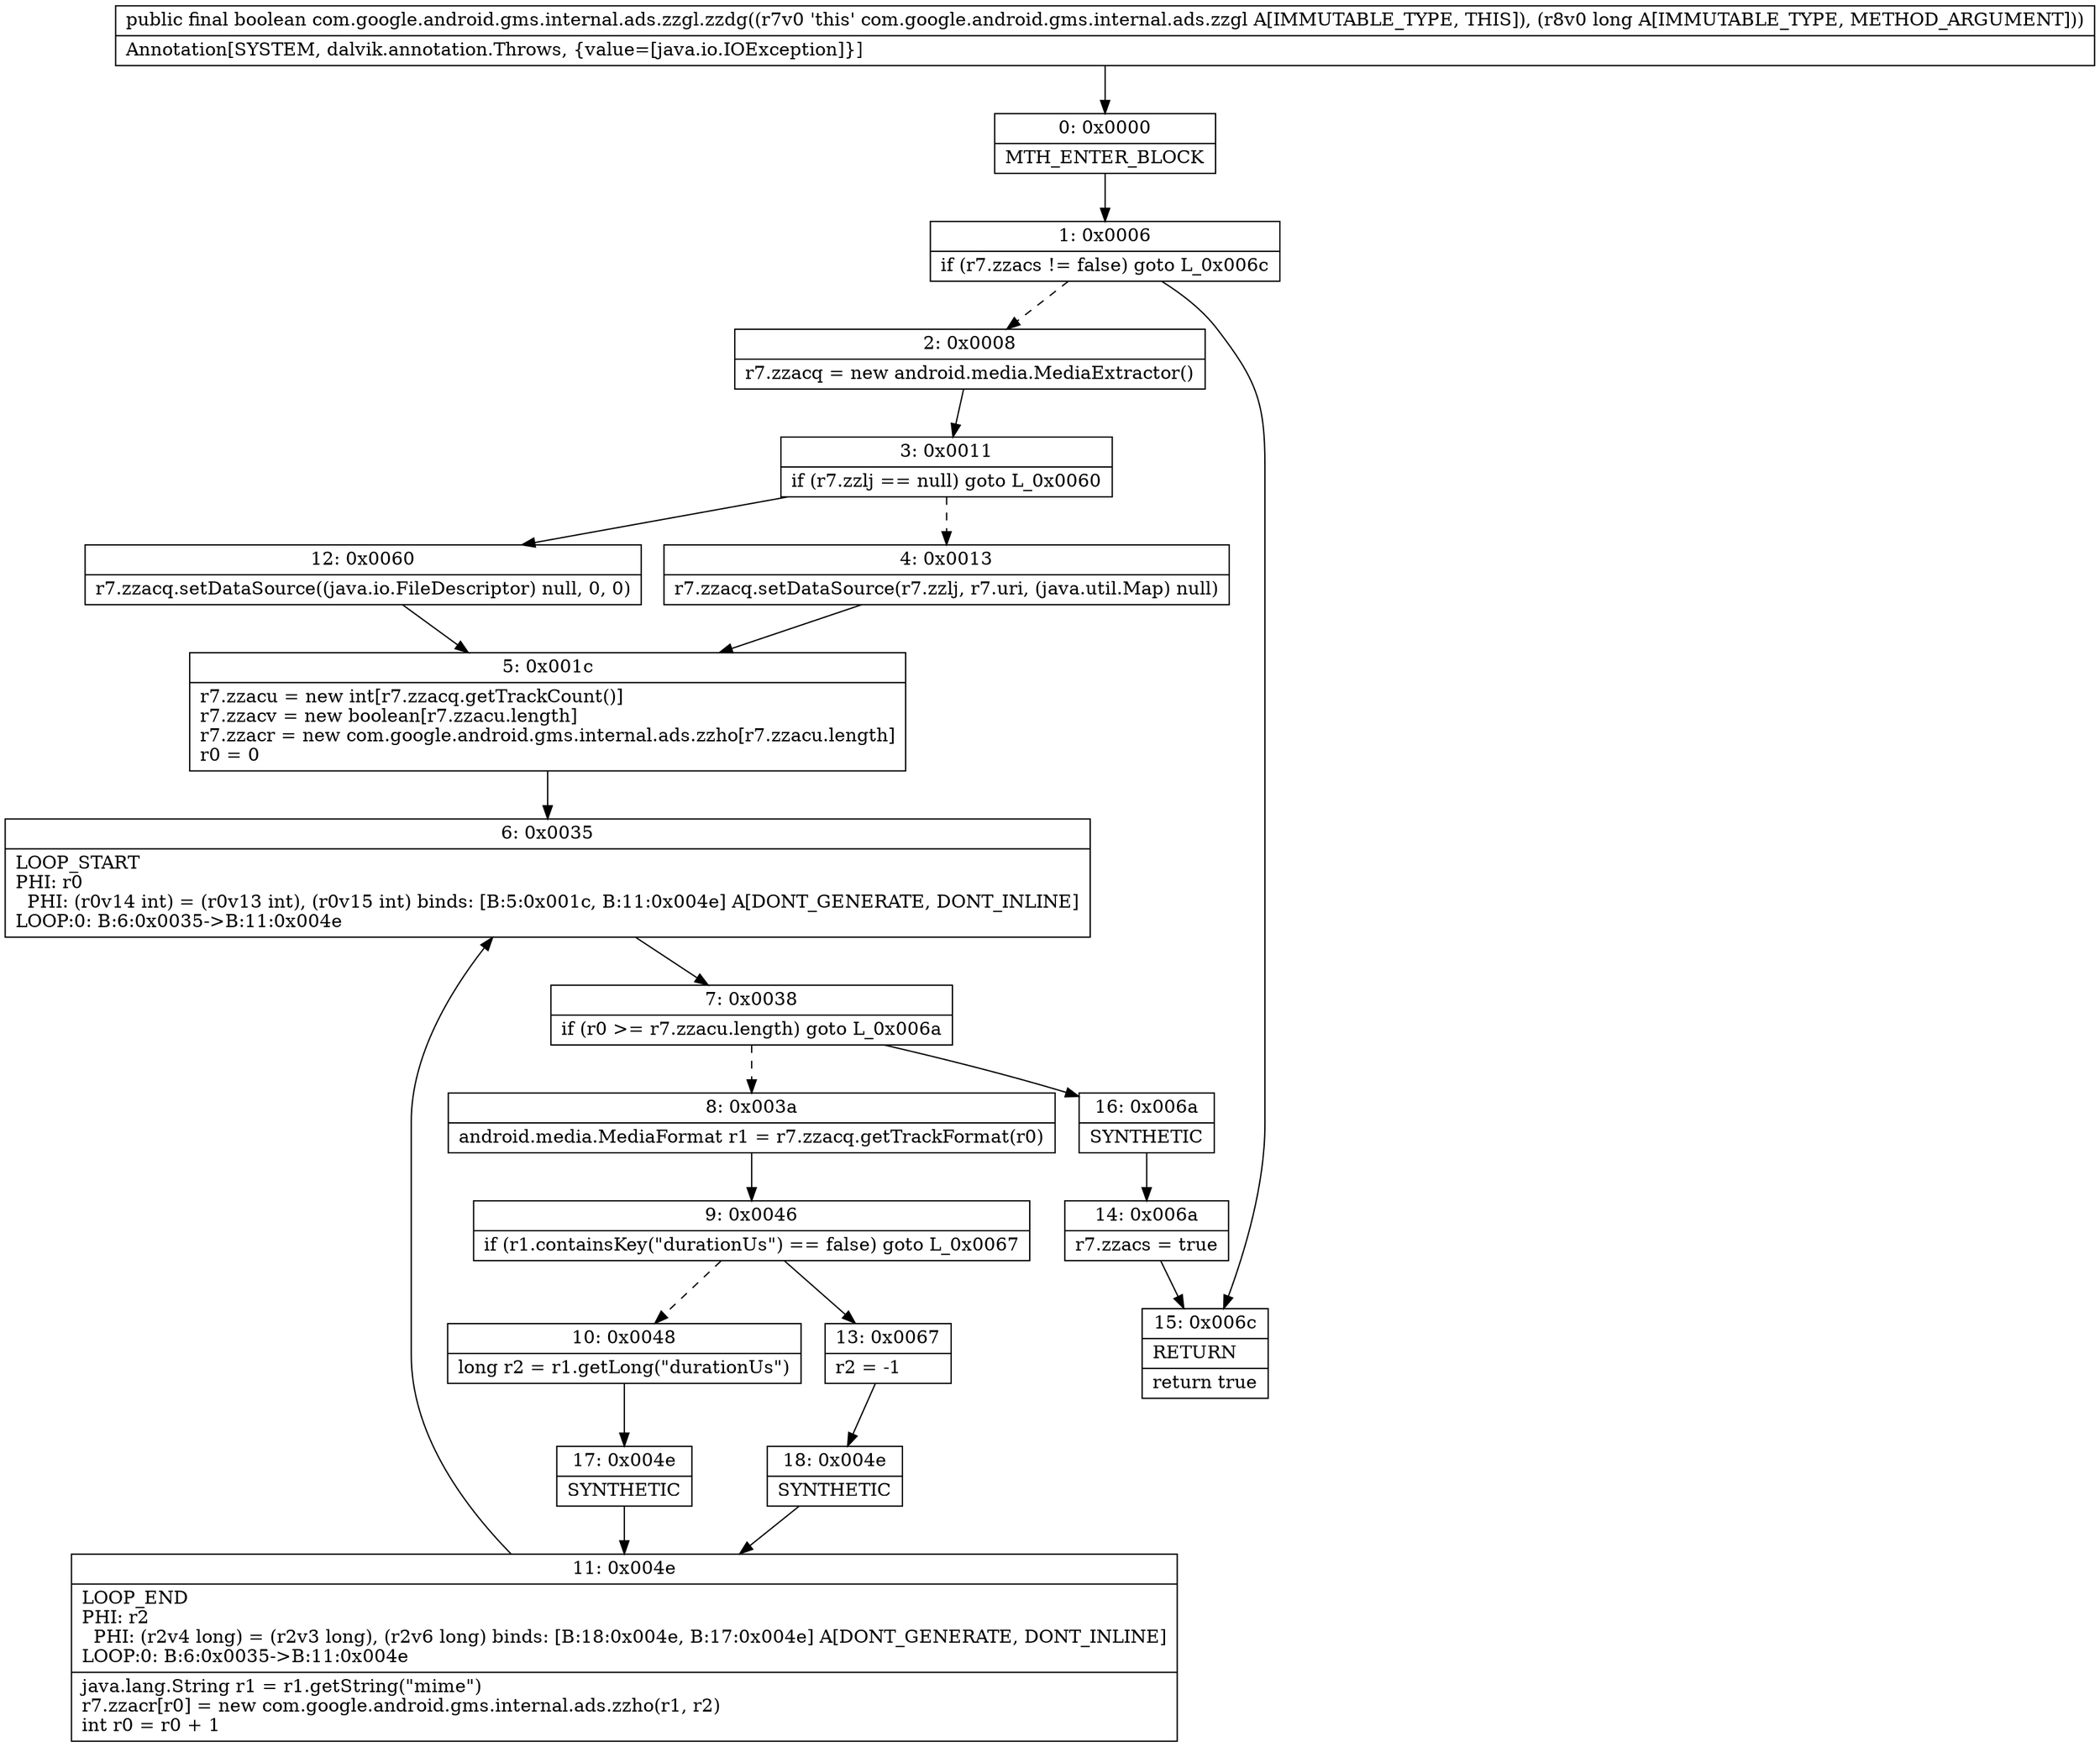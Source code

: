 digraph "CFG forcom.google.android.gms.internal.ads.zzgl.zzdg(J)Z" {
Node_0 [shape=record,label="{0\:\ 0x0000|MTH_ENTER_BLOCK\l}"];
Node_1 [shape=record,label="{1\:\ 0x0006|if (r7.zzacs != false) goto L_0x006c\l}"];
Node_2 [shape=record,label="{2\:\ 0x0008|r7.zzacq = new android.media.MediaExtractor()\l}"];
Node_3 [shape=record,label="{3\:\ 0x0011|if (r7.zzlj == null) goto L_0x0060\l}"];
Node_4 [shape=record,label="{4\:\ 0x0013|r7.zzacq.setDataSource(r7.zzlj, r7.uri, (java.util.Map) null)\l}"];
Node_5 [shape=record,label="{5\:\ 0x001c|r7.zzacu = new int[r7.zzacq.getTrackCount()]\lr7.zzacv = new boolean[r7.zzacu.length]\lr7.zzacr = new com.google.android.gms.internal.ads.zzho[r7.zzacu.length]\lr0 = 0\l}"];
Node_6 [shape=record,label="{6\:\ 0x0035|LOOP_START\lPHI: r0 \l  PHI: (r0v14 int) = (r0v13 int), (r0v15 int) binds: [B:5:0x001c, B:11:0x004e] A[DONT_GENERATE, DONT_INLINE]\lLOOP:0: B:6:0x0035\-\>B:11:0x004e\l}"];
Node_7 [shape=record,label="{7\:\ 0x0038|if (r0 \>= r7.zzacu.length) goto L_0x006a\l}"];
Node_8 [shape=record,label="{8\:\ 0x003a|android.media.MediaFormat r1 = r7.zzacq.getTrackFormat(r0)\l}"];
Node_9 [shape=record,label="{9\:\ 0x0046|if (r1.containsKey(\"durationUs\") == false) goto L_0x0067\l}"];
Node_10 [shape=record,label="{10\:\ 0x0048|long r2 = r1.getLong(\"durationUs\")\l}"];
Node_11 [shape=record,label="{11\:\ 0x004e|LOOP_END\lPHI: r2 \l  PHI: (r2v4 long) = (r2v3 long), (r2v6 long) binds: [B:18:0x004e, B:17:0x004e] A[DONT_GENERATE, DONT_INLINE]\lLOOP:0: B:6:0x0035\-\>B:11:0x004e\l|java.lang.String r1 = r1.getString(\"mime\")\lr7.zzacr[r0] = new com.google.android.gms.internal.ads.zzho(r1, r2)\lint r0 = r0 + 1\l}"];
Node_12 [shape=record,label="{12\:\ 0x0060|r7.zzacq.setDataSource((java.io.FileDescriptor) null, 0, 0)\l}"];
Node_13 [shape=record,label="{13\:\ 0x0067|r2 = \-1\l}"];
Node_14 [shape=record,label="{14\:\ 0x006a|r7.zzacs = true\l}"];
Node_15 [shape=record,label="{15\:\ 0x006c|RETURN\l|return true\l}"];
Node_16 [shape=record,label="{16\:\ 0x006a|SYNTHETIC\l}"];
Node_17 [shape=record,label="{17\:\ 0x004e|SYNTHETIC\l}"];
Node_18 [shape=record,label="{18\:\ 0x004e|SYNTHETIC\l}"];
MethodNode[shape=record,label="{public final boolean com.google.android.gms.internal.ads.zzgl.zzdg((r7v0 'this' com.google.android.gms.internal.ads.zzgl A[IMMUTABLE_TYPE, THIS]), (r8v0 long A[IMMUTABLE_TYPE, METHOD_ARGUMENT]))  | Annotation[SYSTEM, dalvik.annotation.Throws, \{value=[java.io.IOException]\}]\l}"];
MethodNode -> Node_0;
Node_0 -> Node_1;
Node_1 -> Node_2[style=dashed];
Node_1 -> Node_15;
Node_2 -> Node_3;
Node_3 -> Node_4[style=dashed];
Node_3 -> Node_12;
Node_4 -> Node_5;
Node_5 -> Node_6;
Node_6 -> Node_7;
Node_7 -> Node_8[style=dashed];
Node_7 -> Node_16;
Node_8 -> Node_9;
Node_9 -> Node_10[style=dashed];
Node_9 -> Node_13;
Node_10 -> Node_17;
Node_11 -> Node_6;
Node_12 -> Node_5;
Node_13 -> Node_18;
Node_14 -> Node_15;
Node_16 -> Node_14;
Node_17 -> Node_11;
Node_18 -> Node_11;
}

